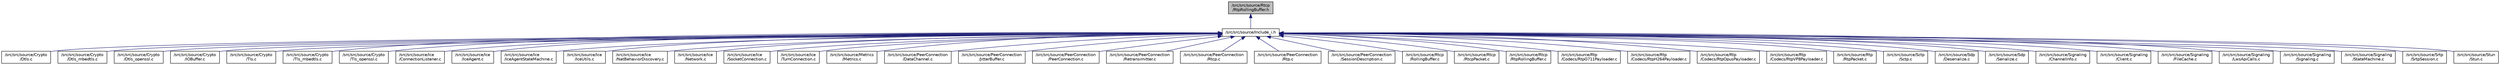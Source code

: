 digraph "/src/src/source/Rtcp/RtpRollingBuffer.h"
{
 // LATEX_PDF_SIZE
  edge [fontname="Helvetica",fontsize="10",labelfontname="Helvetica",labelfontsize="10"];
  node [fontname="Helvetica",fontsize="10",shape=record];
  Node1 [label="/src/src/source/Rtcp\l/RtpRollingBuffer.h",height=0.2,width=0.4,color="black", fillcolor="grey75", style="filled", fontcolor="black",tooltip=" "];
  Node1 -> Node2 [dir="back",color="midnightblue",fontsize="10",style="solid",fontname="Helvetica"];
  Node2 [label="/src/src/source/Include_i.h",height=0.2,width=0.4,color="black", fillcolor="white", style="filled",URL="$Include__i_8h.html",tooltip=" "];
  Node2 -> Node3 [dir="back",color="midnightblue",fontsize="10",style="solid",fontname="Helvetica"];
  Node3 [label="/src/src/source/Crypto\l/Dtls.c",height=0.2,width=0.4,color="black", fillcolor="white", style="filled",URL="$Dtls_8c.html",tooltip=" "];
  Node2 -> Node4 [dir="back",color="midnightblue",fontsize="10",style="solid",fontname="Helvetica"];
  Node4 [label="/src/src/source/Crypto\l/Dtls_mbedtls.c",height=0.2,width=0.4,color="black", fillcolor="white", style="filled",URL="$Dtls__mbedtls_8c.html",tooltip=" "];
  Node2 -> Node5 [dir="back",color="midnightblue",fontsize="10",style="solid",fontname="Helvetica"];
  Node5 [label="/src/src/source/Crypto\l/Dtls_openssl.c",height=0.2,width=0.4,color="black", fillcolor="white", style="filled",URL="$Dtls__openssl_8c.html",tooltip=" "];
  Node2 -> Node6 [dir="back",color="midnightblue",fontsize="10",style="solid",fontname="Helvetica"];
  Node6 [label="/src/src/source/Crypto\l/IOBuffer.c",height=0.2,width=0.4,color="black", fillcolor="white", style="filled",URL="$IOBuffer_8c.html",tooltip=" "];
  Node2 -> Node7 [dir="back",color="midnightblue",fontsize="10",style="solid",fontname="Helvetica"];
  Node7 [label="/src/src/source/Crypto\l/Tls.c",height=0.2,width=0.4,color="black", fillcolor="white", style="filled",URL="$Tls_8c.html",tooltip=" "];
  Node2 -> Node8 [dir="back",color="midnightblue",fontsize="10",style="solid",fontname="Helvetica"];
  Node8 [label="/src/src/source/Crypto\l/Tls_mbedtls.c",height=0.2,width=0.4,color="black", fillcolor="white", style="filled",URL="$Tls__mbedtls_8c.html",tooltip=" "];
  Node2 -> Node9 [dir="back",color="midnightblue",fontsize="10",style="solid",fontname="Helvetica"];
  Node9 [label="/src/src/source/Crypto\l/Tls_openssl.c",height=0.2,width=0.4,color="black", fillcolor="white", style="filled",URL="$Tls__openssl_8c.html",tooltip=" "];
  Node2 -> Node10 [dir="back",color="midnightblue",fontsize="10",style="solid",fontname="Helvetica"];
  Node10 [label="/src/src/source/Ice\l/ConnectionListener.c",height=0.2,width=0.4,color="black", fillcolor="white", style="filled",URL="$ConnectionListener_8c.html",tooltip=" "];
  Node2 -> Node11 [dir="back",color="midnightblue",fontsize="10",style="solid",fontname="Helvetica"];
  Node11 [label="/src/src/source/Ice\l/IceAgent.c",height=0.2,width=0.4,color="black", fillcolor="white", style="filled",URL="$IceAgent_8c.html",tooltip=" "];
  Node2 -> Node12 [dir="back",color="midnightblue",fontsize="10",style="solid",fontname="Helvetica"];
  Node12 [label="/src/src/source/Ice\l/IceAgentStateMachine.c",height=0.2,width=0.4,color="black", fillcolor="white", style="filled",URL="$IceAgentStateMachine_8c.html",tooltip=" "];
  Node2 -> Node13 [dir="back",color="midnightblue",fontsize="10",style="solid",fontname="Helvetica"];
  Node13 [label="/src/src/source/Ice\l/IceUtils.c",height=0.2,width=0.4,color="black", fillcolor="white", style="filled",URL="$IceUtils_8c.html",tooltip=" "];
  Node2 -> Node14 [dir="back",color="midnightblue",fontsize="10",style="solid",fontname="Helvetica"];
  Node14 [label="/src/src/source/Ice\l/NatBehaviorDiscovery.c",height=0.2,width=0.4,color="black", fillcolor="white", style="filled",URL="$NatBehaviorDiscovery_8c.html",tooltip=" "];
  Node2 -> Node15 [dir="back",color="midnightblue",fontsize="10",style="solid",fontname="Helvetica"];
  Node15 [label="/src/src/source/Ice\l/Network.c",height=0.2,width=0.4,color="black", fillcolor="white", style="filled",URL="$Network_8c.html",tooltip=" "];
  Node2 -> Node16 [dir="back",color="midnightblue",fontsize="10",style="solid",fontname="Helvetica"];
  Node16 [label="/src/src/source/Ice\l/SocketConnection.c",height=0.2,width=0.4,color="black", fillcolor="white", style="filled",URL="$SocketConnection_8c.html",tooltip=" "];
  Node2 -> Node17 [dir="back",color="midnightblue",fontsize="10",style="solid",fontname="Helvetica"];
  Node17 [label="/src/src/source/Ice\l/TurnConnection.c",height=0.2,width=0.4,color="black", fillcolor="white", style="filled",URL="$TurnConnection_8c.html",tooltip=" "];
  Node2 -> Node18 [dir="back",color="midnightblue",fontsize="10",style="solid",fontname="Helvetica"];
  Node18 [label="/src/src/source/Metrics\l/Metrics.c",height=0.2,width=0.4,color="black", fillcolor="white", style="filled",URL="$Metrics_8c.html",tooltip=" "];
  Node2 -> Node19 [dir="back",color="midnightblue",fontsize="10",style="solid",fontname="Helvetica"];
  Node19 [label="/src/src/source/PeerConnection\l/DataChannel.c",height=0.2,width=0.4,color="black", fillcolor="white", style="filled",URL="$DataChannel_8c.html",tooltip=" "];
  Node2 -> Node20 [dir="back",color="midnightblue",fontsize="10",style="solid",fontname="Helvetica"];
  Node20 [label="/src/src/source/PeerConnection\l/JitterBuffer.c",height=0.2,width=0.4,color="black", fillcolor="white", style="filled",URL="$JitterBuffer_8c.html",tooltip=" "];
  Node2 -> Node21 [dir="back",color="midnightblue",fontsize="10",style="solid",fontname="Helvetica"];
  Node21 [label="/src/src/source/PeerConnection\l/PeerConnection.c",height=0.2,width=0.4,color="black", fillcolor="white", style="filled",URL="$PeerConnection_8c.html",tooltip=" "];
  Node2 -> Node22 [dir="back",color="midnightblue",fontsize="10",style="solid",fontname="Helvetica"];
  Node22 [label="/src/src/source/PeerConnection\l/Retransimitter.c",height=0.2,width=0.4,color="black", fillcolor="white", style="filled",URL="$Retransimitter_8c.html",tooltip=" "];
  Node2 -> Node23 [dir="back",color="midnightblue",fontsize="10",style="solid",fontname="Helvetica"];
  Node23 [label="/src/src/source/PeerConnection\l/Rtcp.c",height=0.2,width=0.4,color="black", fillcolor="white", style="filled",URL="$Rtcp_8c.html",tooltip=" "];
  Node2 -> Node24 [dir="back",color="midnightblue",fontsize="10",style="solid",fontname="Helvetica"];
  Node24 [label="/src/src/source/PeerConnection\l/Rtp.c",height=0.2,width=0.4,color="black", fillcolor="white", style="filled",URL="$Rtp_8c.html",tooltip=" "];
  Node2 -> Node25 [dir="back",color="midnightblue",fontsize="10",style="solid",fontname="Helvetica"];
  Node25 [label="/src/src/source/PeerConnection\l/SessionDescription.c",height=0.2,width=0.4,color="black", fillcolor="white", style="filled",URL="$SessionDescription_8c.html",tooltip=" "];
  Node2 -> Node26 [dir="back",color="midnightblue",fontsize="10",style="solid",fontname="Helvetica"];
  Node26 [label="/src/src/source/Rtcp\l/RollingBuffer.c",height=0.2,width=0.4,color="black", fillcolor="white", style="filled",URL="$RollingBuffer_8c.html",tooltip=" "];
  Node2 -> Node27 [dir="back",color="midnightblue",fontsize="10",style="solid",fontname="Helvetica"];
  Node27 [label="/src/src/source/Rtcp\l/RtcpPacket.c",height=0.2,width=0.4,color="black", fillcolor="white", style="filled",URL="$RtcpPacket_8c.html",tooltip=" "];
  Node2 -> Node28 [dir="back",color="midnightblue",fontsize="10",style="solid",fontname="Helvetica"];
  Node28 [label="/src/src/source/Rtcp\l/RtpRollingBuffer.c",height=0.2,width=0.4,color="black", fillcolor="white", style="filled",URL="$RtpRollingBuffer_8c.html",tooltip=" "];
  Node2 -> Node29 [dir="back",color="midnightblue",fontsize="10",style="solid",fontname="Helvetica"];
  Node29 [label="/src/src/source/Rtp\l/Codecs/RtpG711Payloader.c",height=0.2,width=0.4,color="black", fillcolor="white", style="filled",URL="$RtpG711Payloader_8c.html",tooltip=" "];
  Node2 -> Node30 [dir="back",color="midnightblue",fontsize="10",style="solid",fontname="Helvetica"];
  Node30 [label="/src/src/source/Rtp\l/Codecs/RtpH264Payloader.c",height=0.2,width=0.4,color="black", fillcolor="white", style="filled",URL="$RtpH264Payloader_8c.html",tooltip=" "];
  Node2 -> Node31 [dir="back",color="midnightblue",fontsize="10",style="solid",fontname="Helvetica"];
  Node31 [label="/src/src/source/Rtp\l/Codecs/RtpOpusPayloader.c",height=0.2,width=0.4,color="black", fillcolor="white", style="filled",URL="$RtpOpusPayloader_8c.html",tooltip=" "];
  Node2 -> Node32 [dir="back",color="midnightblue",fontsize="10",style="solid",fontname="Helvetica"];
  Node32 [label="/src/src/source/Rtp\l/Codecs/RtpVP8Payloader.c",height=0.2,width=0.4,color="black", fillcolor="white", style="filled",URL="$RtpVP8Payloader_8c.html",tooltip=" "];
  Node2 -> Node33 [dir="back",color="midnightblue",fontsize="10",style="solid",fontname="Helvetica"];
  Node33 [label="/src/src/source/Rtp\l/RtpPacket.c",height=0.2,width=0.4,color="black", fillcolor="white", style="filled",URL="$RtpPacket_8c.html",tooltip=" "];
  Node2 -> Node34 [dir="back",color="midnightblue",fontsize="10",style="solid",fontname="Helvetica"];
  Node34 [label="/src/src/source/Sctp\l/Sctp.c",height=0.2,width=0.4,color="black", fillcolor="white", style="filled",URL="$Sctp_8c.html",tooltip=" "];
  Node2 -> Node35 [dir="back",color="midnightblue",fontsize="10",style="solid",fontname="Helvetica"];
  Node35 [label="/src/src/source/Sdp\l/Deserialize.c",height=0.2,width=0.4,color="black", fillcolor="white", style="filled",URL="$Deserialize_8c.html",tooltip=" "];
  Node2 -> Node36 [dir="back",color="midnightblue",fontsize="10",style="solid",fontname="Helvetica"];
  Node36 [label="/src/src/source/Sdp\l/Serialize.c",height=0.2,width=0.4,color="black", fillcolor="white", style="filled",URL="$Serialize_8c.html",tooltip=" "];
  Node2 -> Node37 [dir="back",color="midnightblue",fontsize="10",style="solid",fontname="Helvetica"];
  Node37 [label="/src/src/source/Signaling\l/ChannelInfo.c",height=0.2,width=0.4,color="black", fillcolor="white", style="filled",URL="$ChannelInfo_8c.html",tooltip=" "];
  Node2 -> Node38 [dir="back",color="midnightblue",fontsize="10",style="solid",fontname="Helvetica"];
  Node38 [label="/src/src/source/Signaling\l/Client.c",height=0.2,width=0.4,color="black", fillcolor="white", style="filled",URL="$Client_8c.html",tooltip=" "];
  Node2 -> Node39 [dir="back",color="midnightblue",fontsize="10",style="solid",fontname="Helvetica"];
  Node39 [label="/src/src/source/Signaling\l/FileCache.c",height=0.2,width=0.4,color="black", fillcolor="white", style="filled",URL="$FileCache_8c.html",tooltip=" "];
  Node2 -> Node40 [dir="back",color="midnightblue",fontsize="10",style="solid",fontname="Helvetica"];
  Node40 [label="/src/src/source/Signaling\l/LwsApiCalls.c",height=0.2,width=0.4,color="black", fillcolor="white", style="filled",URL="$LwsApiCalls_8c.html",tooltip=" "];
  Node2 -> Node41 [dir="back",color="midnightblue",fontsize="10",style="solid",fontname="Helvetica"];
  Node41 [label="/src/src/source/Signaling\l/Signaling.c",height=0.2,width=0.4,color="black", fillcolor="white", style="filled",URL="$Signaling_8c.html",tooltip=" "];
  Node2 -> Node42 [dir="back",color="midnightblue",fontsize="10",style="solid",fontname="Helvetica"];
  Node42 [label="/src/src/source/Signaling\l/StateMachine.c",height=0.2,width=0.4,color="black", fillcolor="white", style="filled",URL="$StateMachine_8c.html",tooltip=" "];
  Node2 -> Node43 [dir="back",color="midnightblue",fontsize="10",style="solid",fontname="Helvetica"];
  Node43 [label="/src/src/source/Srtp\l/SrtpSession.c",height=0.2,width=0.4,color="black", fillcolor="white", style="filled",URL="$SrtpSession_8c.html",tooltip=" "];
  Node2 -> Node44 [dir="back",color="midnightblue",fontsize="10",style="solid",fontname="Helvetica"];
  Node44 [label="/src/src/source/Stun\l/Stun.c",height=0.2,width=0.4,color="black", fillcolor="white", style="filled",URL="$Stun_8c.html",tooltip=" "];
}
